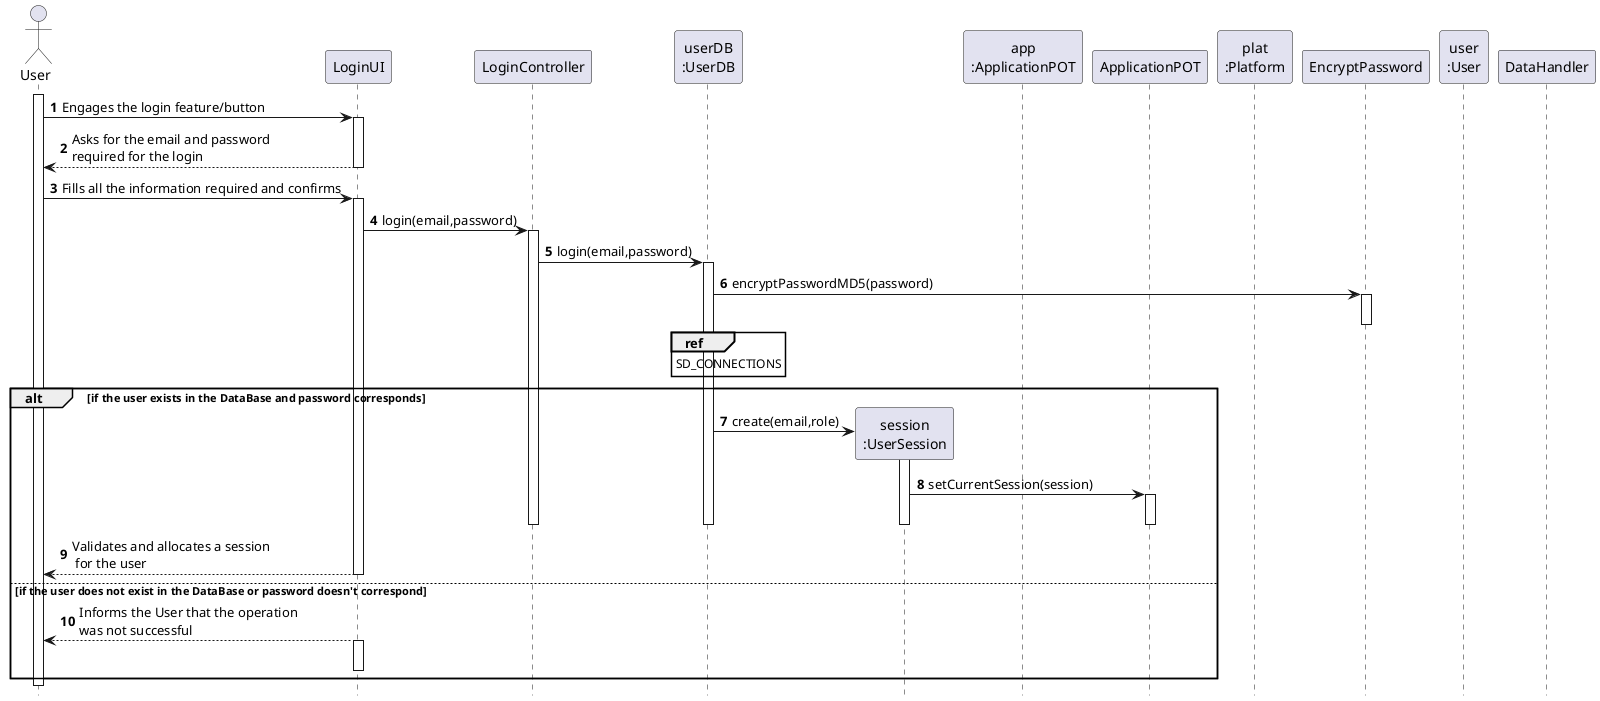 @startuml
autonumber
hide footbox

actor "User" as U

participant "LoginUI" as UI
participant "LoginController" as CTRL


participant "userDB\n:UserDB" as UREG

participant "session\n:UserSession" as SES
participant "app\n:ApplicationPOT" as APP
participant "ApplicationPOT" as _APP
participant "plat\n:Platform" as PLAT
participant "EncryptPassword" as EP
participant "user\n:User" as USER



participant "DataHandler" as DH

activate U

U -> UI : Engages the login feature/button
activate UI
UI --> U : Asks for the email and password\nrequired for the login
deactivate UI

U -> UI : Fills all the information required and confirms
activate UI

UI -> CTRL : login(email,password)
activate CTRL



CTRL -> UREG : login(email,password)
activate UREG










UREG -> EP : encryptPasswordMD5(password)
activate EP
deactivate EP

ref over UREG
SD_CONNECTIONS
end ref


alt if the user exists in the DataBase and password corresponds
UREG -> SES** : create(email,role)
activate SES
SES -> _APP : setCurrentSession(session)
activate _APP
deactivate SES


deactivate _APP

deactivate UREG


deactivate CTRL

UI --> U : Validates and allocates a session\n for the user
deactivate UI

else if the user does not exist in the DataBase or password doesn't correspond





UI --> U : Informs the User that the operation\nwas not successful
activate UI
deactivate UI

end

deactivate U
@enduml